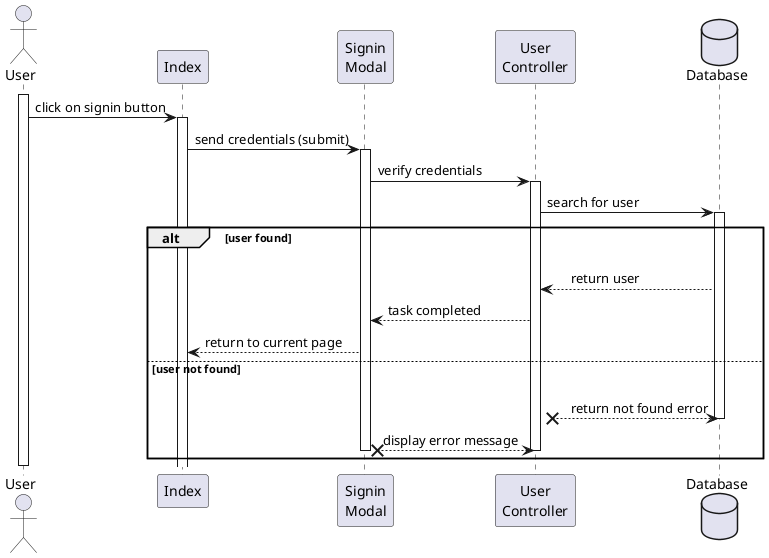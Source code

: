 @startuml signin

actor User
participant "Index" as Index
participant "Signin\nModal" as SigninModal
participant "User\nController" as UserController
database Database

activate User
        User -> Index: click on signin button
    activate Index
        Index -> SigninModal: send credentials (submit) 
    
    

    activate SigninModal
        SigninModal -> UserController: verify credentials
        activate UserController
        UserController -> Database: search for user
        activate Database
        alt user found
        UserController <-- Database : \n    return user
        SigninModal <-- UserController: task completed
        
        Index <-- SigninModal: return to current page
        
        else user not found
        UserController x-- Database : \n    return not found error
        deactivate Database
        SigninModal x-- UserController: display error message
        deactivate UserController
        deactivate SigninModal
        end

    
deactivate User

@enduml